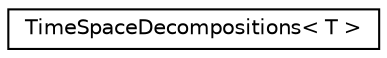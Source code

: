 digraph "Graphical Class Hierarchy"
{
 // LATEX_PDF_SIZE
  edge [fontname="Helvetica",fontsize="10",labelfontname="Helvetica",labelfontsize="10"];
  node [fontname="Helvetica",fontsize="10",shape=record];
  rankdir="LR";
  Node0 [label="TimeSpaceDecompositions\< T \>",height=0.2,width=0.4,color="black", fillcolor="white", style="filled",URL="$d5/dba/classfnm_1_1TimeSpaceDecompositions.html",tooltip=" "];
}
